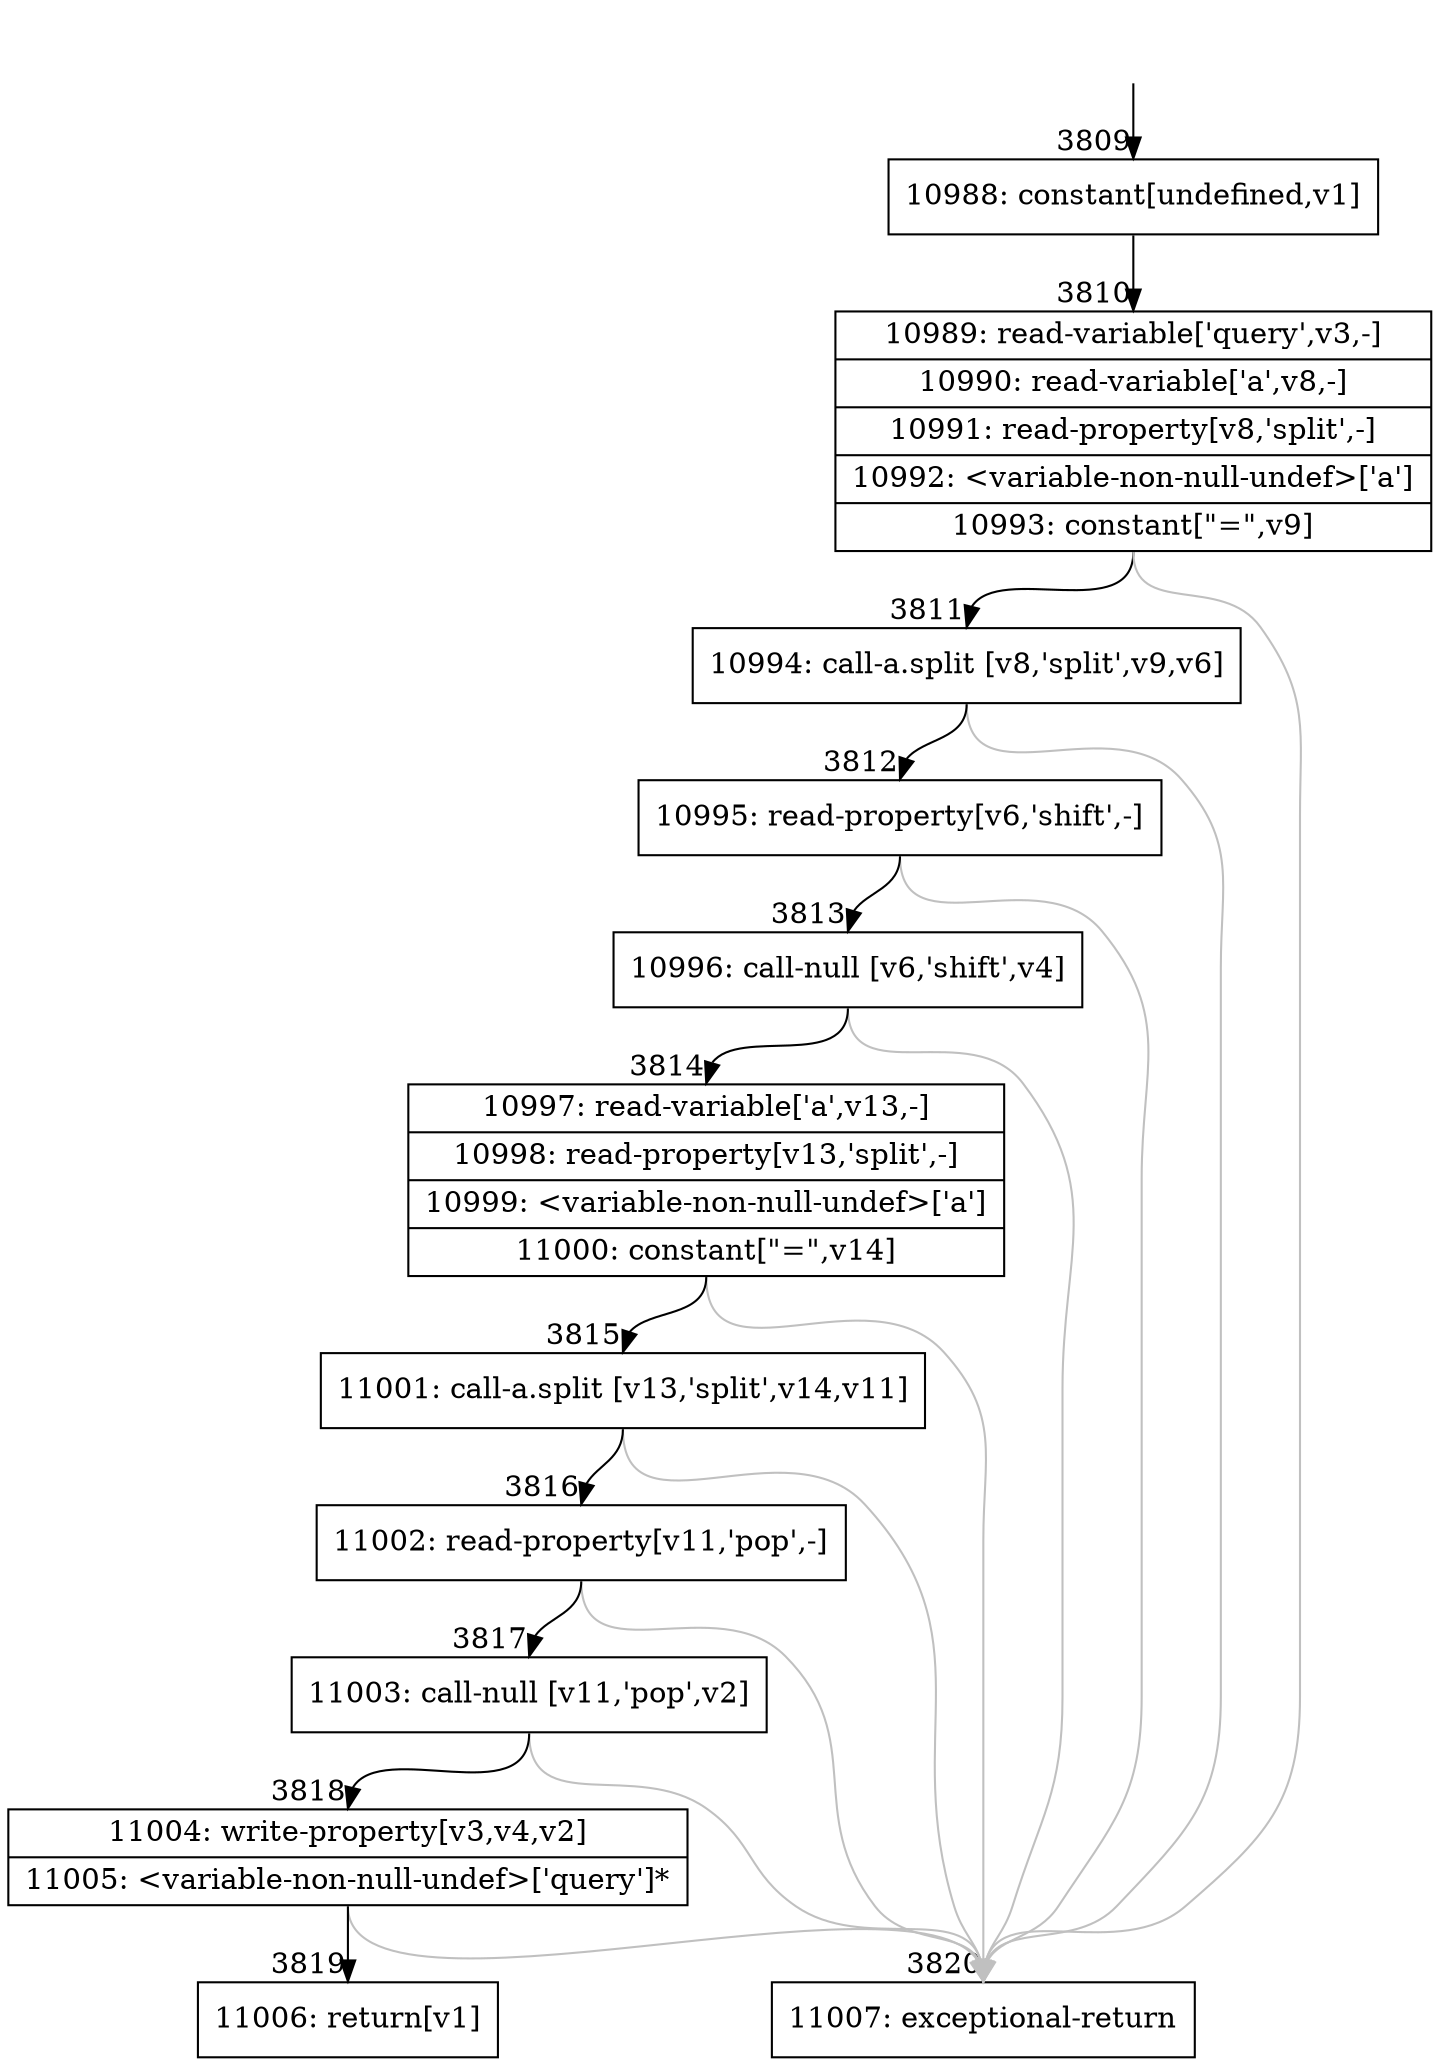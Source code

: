 digraph {
rankdir="TD"
BB_entry228[shape=none,label=""];
BB_entry228 -> BB3809 [tailport=s, headport=n, headlabel="    3809"]
BB3809 [shape=record label="{10988: constant[undefined,v1]}" ] 
BB3809 -> BB3810 [tailport=s, headport=n, headlabel="      3810"]
BB3810 [shape=record label="{10989: read-variable['query',v3,-]|10990: read-variable['a',v8,-]|10991: read-property[v8,'split',-]|10992: \<variable-non-null-undef\>['a']|10993: constant[\"=\",v9]}" ] 
BB3810 -> BB3811 [tailport=s, headport=n, headlabel="      3811"]
BB3810 -> BB3820 [tailport=s, headport=n, color=gray, headlabel="      3820"]
BB3811 [shape=record label="{10994: call-a.split [v8,'split',v9,v6]}" ] 
BB3811 -> BB3812 [tailport=s, headport=n, headlabel="      3812"]
BB3811 -> BB3820 [tailport=s, headport=n, color=gray]
BB3812 [shape=record label="{10995: read-property[v6,'shift',-]}" ] 
BB3812 -> BB3813 [tailport=s, headport=n, headlabel="      3813"]
BB3812 -> BB3820 [tailport=s, headport=n, color=gray]
BB3813 [shape=record label="{10996: call-null [v6,'shift',v4]}" ] 
BB3813 -> BB3814 [tailport=s, headport=n, headlabel="      3814"]
BB3813 -> BB3820 [tailport=s, headport=n, color=gray]
BB3814 [shape=record label="{10997: read-variable['a',v13,-]|10998: read-property[v13,'split',-]|10999: \<variable-non-null-undef\>['a']|11000: constant[\"=\",v14]}" ] 
BB3814 -> BB3815 [tailport=s, headport=n, headlabel="      3815"]
BB3814 -> BB3820 [tailport=s, headport=n, color=gray]
BB3815 [shape=record label="{11001: call-a.split [v13,'split',v14,v11]}" ] 
BB3815 -> BB3816 [tailport=s, headport=n, headlabel="      3816"]
BB3815 -> BB3820 [tailport=s, headport=n, color=gray]
BB3816 [shape=record label="{11002: read-property[v11,'pop',-]}" ] 
BB3816 -> BB3817 [tailport=s, headport=n, headlabel="      3817"]
BB3816 -> BB3820 [tailport=s, headport=n, color=gray]
BB3817 [shape=record label="{11003: call-null [v11,'pop',v2]}" ] 
BB3817 -> BB3818 [tailport=s, headport=n, headlabel="      3818"]
BB3817 -> BB3820 [tailport=s, headport=n, color=gray]
BB3818 [shape=record label="{11004: write-property[v3,v4,v2]|11005: \<variable-non-null-undef\>['query']*}" ] 
BB3818 -> BB3819 [tailport=s, headport=n, headlabel="      3819"]
BB3818 -> BB3820 [tailport=s, headport=n, color=gray]
BB3819 [shape=record label="{11006: return[v1]}" ] 
BB3820 [shape=record label="{11007: exceptional-return}" ] 
//#$~ 4450
}
